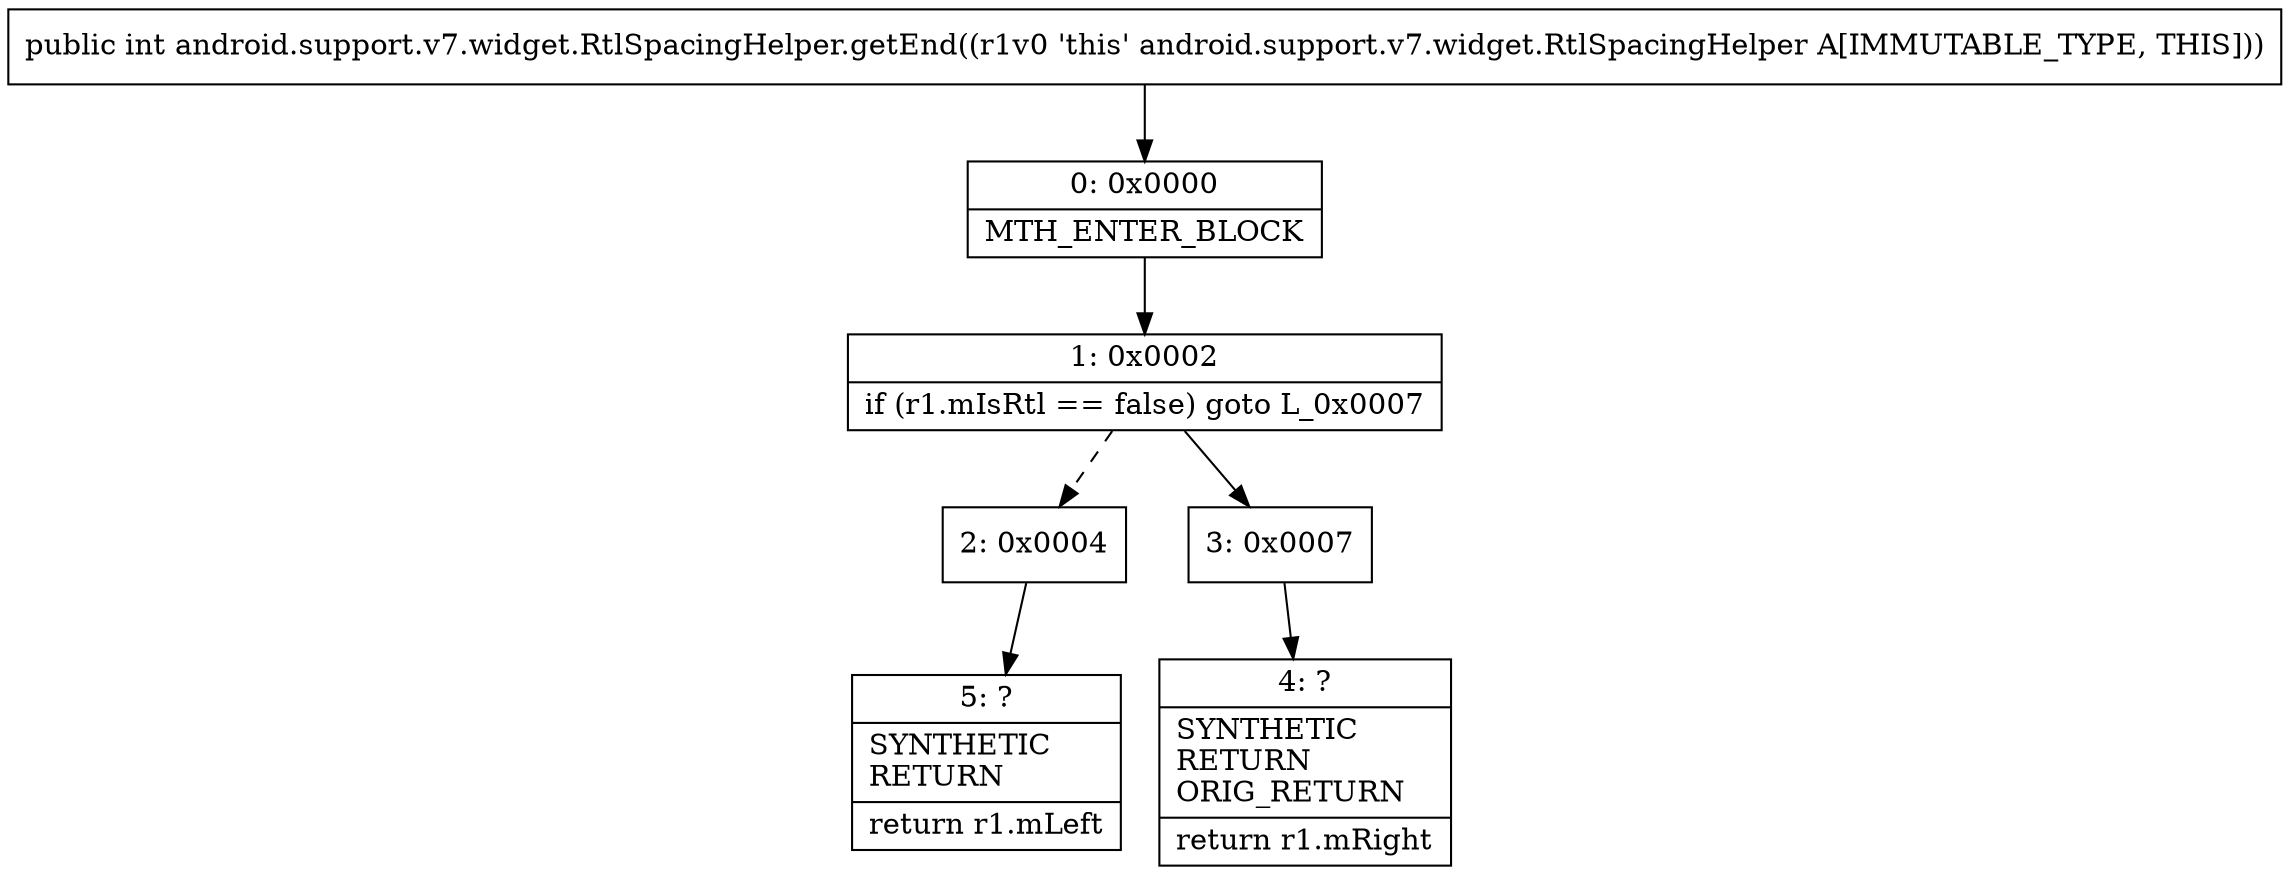 digraph "CFG forandroid.support.v7.widget.RtlSpacingHelper.getEnd()I" {
Node_0 [shape=record,label="{0\:\ 0x0000|MTH_ENTER_BLOCK\l}"];
Node_1 [shape=record,label="{1\:\ 0x0002|if (r1.mIsRtl == false) goto L_0x0007\l}"];
Node_2 [shape=record,label="{2\:\ 0x0004}"];
Node_3 [shape=record,label="{3\:\ 0x0007}"];
Node_4 [shape=record,label="{4\:\ ?|SYNTHETIC\lRETURN\lORIG_RETURN\l|return r1.mRight\l}"];
Node_5 [shape=record,label="{5\:\ ?|SYNTHETIC\lRETURN\l|return r1.mLeft\l}"];
MethodNode[shape=record,label="{public int android.support.v7.widget.RtlSpacingHelper.getEnd((r1v0 'this' android.support.v7.widget.RtlSpacingHelper A[IMMUTABLE_TYPE, THIS])) }"];
MethodNode -> Node_0;
Node_0 -> Node_1;
Node_1 -> Node_2[style=dashed];
Node_1 -> Node_3;
Node_2 -> Node_5;
Node_3 -> Node_4;
}

